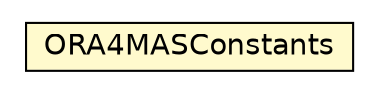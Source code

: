 #!/usr/local/bin/dot
#
# Class diagram 
# Generated by UMLGraph version R5_6_6-1-g9240c4 (http://www.umlgraph.org/)
#

digraph G {
	edge [fontname="Helvetica",fontsize=10,labelfontname="Helvetica",labelfontsize=10];
	node [fontname="Helvetica",fontsize=10,shape=plaintext];
	nodesep=0.25;
	ranksep=0.5;
	// ora4mas.nopl.ORA4MASConstants
	c8406 [label=<<table title="ora4mas.nopl.ORA4MASConstants" border="0" cellborder="1" cellspacing="0" cellpadding="2" port="p" bgcolor="lemonChiffon" href="./ORA4MASConstants.html">
		<tr><td><table border="0" cellspacing="0" cellpadding="1">
<tr><td align="center" balign="center"> ORA4MASConstants </td></tr>
		</table></td></tr>
		</table>>, URL="./ORA4MASConstants.html", fontname="Helvetica", fontcolor="black", fontsize=14.0];
}

